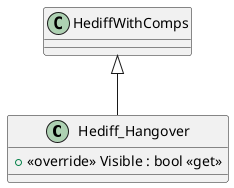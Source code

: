@startuml
class Hediff_Hangover {
    + <<override>> Visible : bool <<get>>
}
HediffWithComps <|-- Hediff_Hangover
@enduml

